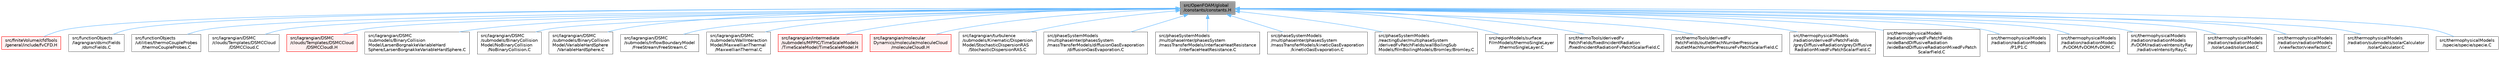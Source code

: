 digraph "src/OpenFOAM/global/constants/constants.H"
{
 // LATEX_PDF_SIZE
  bgcolor="transparent";
  edge [fontname=Helvetica,fontsize=10,labelfontname=Helvetica,labelfontsize=10];
  node [fontname=Helvetica,fontsize=10,shape=box,height=0.2,width=0.4];
  Node1 [id="Node000001",label="src/OpenFOAM/global\l/constants/constants.H",height=0.2,width=0.4,color="gray40", fillcolor="grey60", style="filled", fontcolor="black",tooltip=" "];
  Node1 -> Node2 [id="edge1_Node000001_Node000002",dir="back",color="steelblue1",style="solid",tooltip=" "];
  Node2 [id="Node000002",label="src/finiteVolume/cfdTools\l/general/include/fvCFD.H",height=0.2,width=0.4,color="red", fillcolor="#FFF0F0", style="filled",URL="$fvCFD_8H.html",tooltip=" "];
  Node1 -> Node15 [id="edge2_Node000001_Node000015",dir="back",color="steelblue1",style="solid",tooltip=" "];
  Node15 [id="Node000015",label="src/functionObjects\l/lagrangian/dsmcFields\l/dsmcFields.C",height=0.2,width=0.4,color="grey40", fillcolor="white", style="filled",URL="$dsmcFields_8C.html",tooltip=" "];
  Node1 -> Node16 [id="edge3_Node000001_Node000016",dir="back",color="steelblue1",style="solid",tooltip=" "];
  Node16 [id="Node000016",label="src/functionObjects\l/utilities/thermoCoupleProbes\l/thermoCoupleProbes.C",height=0.2,width=0.4,color="grey40", fillcolor="white", style="filled",URL="$thermoCoupleProbes_8C.html",tooltip=" "];
  Node1 -> Node17 [id="edge4_Node000001_Node000017",dir="back",color="steelblue1",style="solid",tooltip=" "];
  Node17 [id="Node000017",label="src/lagrangian/DSMC\l/clouds/Templates/DSMCCloud\l/DSMCCloud.C",height=0.2,width=0.4,color="grey40", fillcolor="white", style="filled",URL="$DSMCCloud_8C.html",tooltip=" "];
  Node1 -> Node18 [id="edge5_Node000001_Node000018",dir="back",color="steelblue1",style="solid",tooltip=" "];
  Node18 [id="Node000018",label="src/lagrangian/DSMC\l/clouds/Templates/DSMCCloud\l/DSMCCloudI.H",height=0.2,width=0.4,color="red", fillcolor="#FFF0F0", style="filled",URL="$DSMCCloudI_8H.html",tooltip=" "];
  Node1 -> Node30 [id="edge6_Node000001_Node000030",dir="back",color="steelblue1",style="solid",tooltip=" "];
  Node30 [id="Node000030",label="src/lagrangian/DSMC\l/submodels/BinaryCollision\lModel/LarsenBorgnakkeVariableHard\lSphere/LarsenBorgnakkeVariableHardSphere.C",height=0.2,width=0.4,color="grey40", fillcolor="white", style="filled",URL="$LarsenBorgnakkeVariableHardSphere_8C.html",tooltip=" "];
  Node1 -> Node31 [id="edge7_Node000001_Node000031",dir="back",color="steelblue1",style="solid",tooltip=" "];
  Node31 [id="Node000031",label="src/lagrangian/DSMC\l/submodels/BinaryCollision\lModel/NoBinaryCollision\l/NoBinaryCollision.C",height=0.2,width=0.4,color="grey40", fillcolor="white", style="filled",URL="$NoBinaryCollision_8C.html",tooltip=" "];
  Node1 -> Node32 [id="edge8_Node000001_Node000032",dir="back",color="steelblue1",style="solid",tooltip=" "];
  Node32 [id="Node000032",label="src/lagrangian/DSMC\l/submodels/BinaryCollision\lModel/VariableHardSphere\l/VariableHardSphere.C",height=0.2,width=0.4,color="grey40", fillcolor="white", style="filled",URL="$VariableHardSphere_8C.html",tooltip=" "];
  Node1 -> Node33 [id="edge9_Node000001_Node000033",dir="back",color="steelblue1",style="solid",tooltip=" "];
  Node33 [id="Node000033",label="src/lagrangian/DSMC\l/submodels/InflowBoundaryModel\l/FreeStream/FreeStream.C",height=0.2,width=0.4,color="grey40", fillcolor="white", style="filled",URL="$FreeStream_8C.html",tooltip=" "];
  Node1 -> Node34 [id="edge10_Node000001_Node000034",dir="back",color="steelblue1",style="solid",tooltip=" "];
  Node34 [id="Node000034",label="src/lagrangian/DSMC\l/submodels/WallInteraction\lModel/MaxwellianThermal\l/MaxwellianThermal.C",height=0.2,width=0.4,color="grey40", fillcolor="white", style="filled",URL="$MaxwellianThermal_8C.html",tooltip=" "];
  Node1 -> Node35 [id="edge11_Node000001_Node000035",dir="back",color="steelblue1",style="solid",tooltip=" "];
  Node35 [id="Node000035",label="src/lagrangian/intermediate\l/submodels/MPPIC/TimeScaleModels\l/TimeScaleModel/TimeScaleModel.H",height=0.2,width=0.4,color="red", fillcolor="#FFF0F0", style="filled",URL="$TimeScaleModel_8H.html",tooltip=" "];
  Node1 -> Node47 [id="edge12_Node000001_Node000047",dir="back",color="steelblue1",style="solid",tooltip=" "];
  Node47 [id="Node000047",label="src/lagrangian/molecular\lDynamics/molecule/moleculeCloud\l/moleculeCloudI.H",height=0.2,width=0.4,color="red", fillcolor="#FFF0F0", style="filled",URL="$moleculeCloudI_8H.html",tooltip=" "];
  Node1 -> Node53 [id="edge13_Node000001_Node000053",dir="back",color="steelblue1",style="solid",tooltip=" "];
  Node53 [id="Node000053",label="src/lagrangian/turbulence\l/submodels/Kinematic/Dispersion\lModel/StochasticDispersionRAS\l/StochasticDispersionRAS.C",height=0.2,width=0.4,color="grey40", fillcolor="white", style="filled",URL="$StochasticDispersionRAS_8C.html",tooltip=" "];
  Node1 -> Node54 [id="edge14_Node000001_Node000054",dir="back",color="steelblue1",style="solid",tooltip=" "];
  Node54 [id="Node000054",label="src/phaseSystemModels\l/multiphaseInter/phasesSystem\l/massTransferModels/diffusionGasEvaporation\l/diffusionGasEvaporation.C",height=0.2,width=0.4,color="grey40", fillcolor="white", style="filled",URL="$diffusionGasEvaporation_8C.html",tooltip=" "];
  Node1 -> Node55 [id="edge15_Node000001_Node000055",dir="back",color="steelblue1",style="solid",tooltip=" "];
  Node55 [id="Node000055",label="src/phaseSystemModels\l/multiphaseInter/phasesSystem\l/massTransferModels/interfaceHeatResistance\l/interfaceHeatResistance.C",height=0.2,width=0.4,color="grey40", fillcolor="white", style="filled",URL="$src_2phaseSystemModels_2multiphaseInter_2phasesSystem_2massTransferModels_2interfaceHeatResistance_2interfaceHeatResistance_8C.html",tooltip=" "];
  Node1 -> Node56 [id="edge16_Node000001_Node000056",dir="back",color="steelblue1",style="solid",tooltip=" "];
  Node56 [id="Node000056",label="src/phaseSystemModels\l/multiphaseInter/phasesSystem\l/massTransferModels/kineticGasEvaporation\l/kineticGasEvaporation.C",height=0.2,width=0.4,color="grey40", fillcolor="white", style="filled",URL="$kineticGasEvaporation_8C.html",tooltip=" "];
  Node1 -> Node57 [id="edge17_Node000001_Node000057",dir="back",color="steelblue1",style="solid",tooltip=" "];
  Node57 [id="Node000057",label="src/phaseSystemModels\l/reactingEuler/multiphaseSystem\l/derivedFvPatchFields/wallBoilingSub\lModels/filmBoilingModels/Bromley/Bromley.C",height=0.2,width=0.4,color="grey40", fillcolor="white", style="filled",URL="$Bromley_8C.html",tooltip=" "];
  Node1 -> Node58 [id="edge18_Node000001_Node000058",dir="back",color="steelblue1",style="solid",tooltip=" "];
  Node58 [id="Node000058",label="src/regionModels/surface\lFilmModels/thermoSingleLayer\l/thermoSingleLayer.C",height=0.2,width=0.4,color="grey40", fillcolor="white", style="filled",URL="$thermoSingleLayer_8C.html",tooltip=" "];
  Node1 -> Node59 [id="edge19_Node000001_Node000059",dir="back",color="steelblue1",style="solid",tooltip=" "];
  Node59 [id="Node000059",label="src/thermoTools/derivedFv\lPatchFields/fixedIncidentRadiation\l/fixedIncidentRadiationFvPatchScalarField.C",height=0.2,width=0.4,color="grey40", fillcolor="white", style="filled",URL="$fixedIncidentRadiationFvPatchScalarField_8C.html",tooltip=" "];
  Node1 -> Node60 [id="edge20_Node000001_Node000060",dir="back",color="steelblue1",style="solid",tooltip=" "];
  Node60 [id="Node000060",label="src/thermoTools/derivedFv\lPatchFields/outletMachNumberPressure\l/outletMachNumberPressureFvPatchScalarField.C",height=0.2,width=0.4,color="grey40", fillcolor="white", style="filled",URL="$outletMachNumberPressureFvPatchScalarField_8C.html",tooltip=" "];
  Node1 -> Node61 [id="edge21_Node000001_Node000061",dir="back",color="steelblue1",style="solid",tooltip=" "];
  Node61 [id="Node000061",label="src/thermophysicalModels\l/radiation/derivedFvPatchFields\l/greyDiffusiveRadiation/greyDiffusive\lRadiationMixedFvPatchScalarField.C",height=0.2,width=0.4,color="grey40", fillcolor="white", style="filled",URL="$greyDiffusiveRadiationMixedFvPatchScalarField_8C.html",tooltip=" "];
  Node1 -> Node62 [id="edge22_Node000001_Node000062",dir="back",color="steelblue1",style="solid",tooltip=" "];
  Node62 [id="Node000062",label="src/thermophysicalModels\l/radiation/derivedFvPatchFields\l/wideBandDiffusiveRadiation\l/wideBandDiffusiveRadiationMixedFvPatch\lScalarField.C",height=0.2,width=0.4,color="grey40", fillcolor="white", style="filled",URL="$wideBandDiffusiveRadiationMixedFvPatchScalarField_8C.html",tooltip=" "];
  Node1 -> Node63 [id="edge23_Node000001_Node000063",dir="back",color="steelblue1",style="solid",tooltip=" "];
  Node63 [id="Node000063",label="src/thermophysicalModels\l/radiation/radiationModels\l/P1/P1.C",height=0.2,width=0.4,color="grey40", fillcolor="white", style="filled",URL="$P1_8C.html",tooltip=" "];
  Node1 -> Node64 [id="edge24_Node000001_Node000064",dir="back",color="steelblue1",style="solid",tooltip=" "];
  Node64 [id="Node000064",label="src/thermophysicalModels\l/radiation/radiationModels\l/fvDOM/fvDOM/fvDOM.C",height=0.2,width=0.4,color="grey40", fillcolor="white", style="filled",URL="$fvDOM_8C.html",tooltip=" "];
  Node1 -> Node65 [id="edge25_Node000001_Node000065",dir="back",color="steelblue1",style="solid",tooltip=" "];
  Node65 [id="Node000065",label="src/thermophysicalModels\l/radiation/radiationModels\l/fvDOM/radiativeIntensityRay\l/radiativeIntensityRay.C",height=0.2,width=0.4,color="grey40", fillcolor="white", style="filled",URL="$radiativeIntensityRay_8C.html",tooltip=" "];
  Node1 -> Node66 [id="edge26_Node000001_Node000066",dir="back",color="steelblue1",style="solid",tooltip=" "];
  Node66 [id="Node000066",label="src/thermophysicalModels\l/radiation/radiationModels\l/solarLoad/solarLoad.C",height=0.2,width=0.4,color="grey40", fillcolor="white", style="filled",URL="$solarLoad_8C.html",tooltip=" "];
  Node1 -> Node67 [id="edge27_Node000001_Node000067",dir="back",color="steelblue1",style="solid",tooltip=" "];
  Node67 [id="Node000067",label="src/thermophysicalModels\l/radiation/radiationModels\l/viewFactor/viewFactor.C",height=0.2,width=0.4,color="grey40", fillcolor="white", style="filled",URL="$viewFactor_8C.html",tooltip=" "];
  Node1 -> Node68 [id="edge28_Node000001_Node000068",dir="back",color="steelblue1",style="solid",tooltip=" "];
  Node68 [id="Node000068",label="src/thermophysicalModels\l/radiation/submodels/solarCalculator\l/solarCalculator.C",height=0.2,width=0.4,color="grey40", fillcolor="white", style="filled",URL="$solarCalculator_8C.html",tooltip=" "];
  Node1 -> Node69 [id="edge29_Node000001_Node000069",dir="back",color="steelblue1",style="solid",tooltip=" "];
  Node69 [id="Node000069",label="src/thermophysicalModels\l/specie/specie/specie.C",height=0.2,width=0.4,color="grey40", fillcolor="white", style="filled",URL="$specie_8C.html",tooltip=" "];
}
